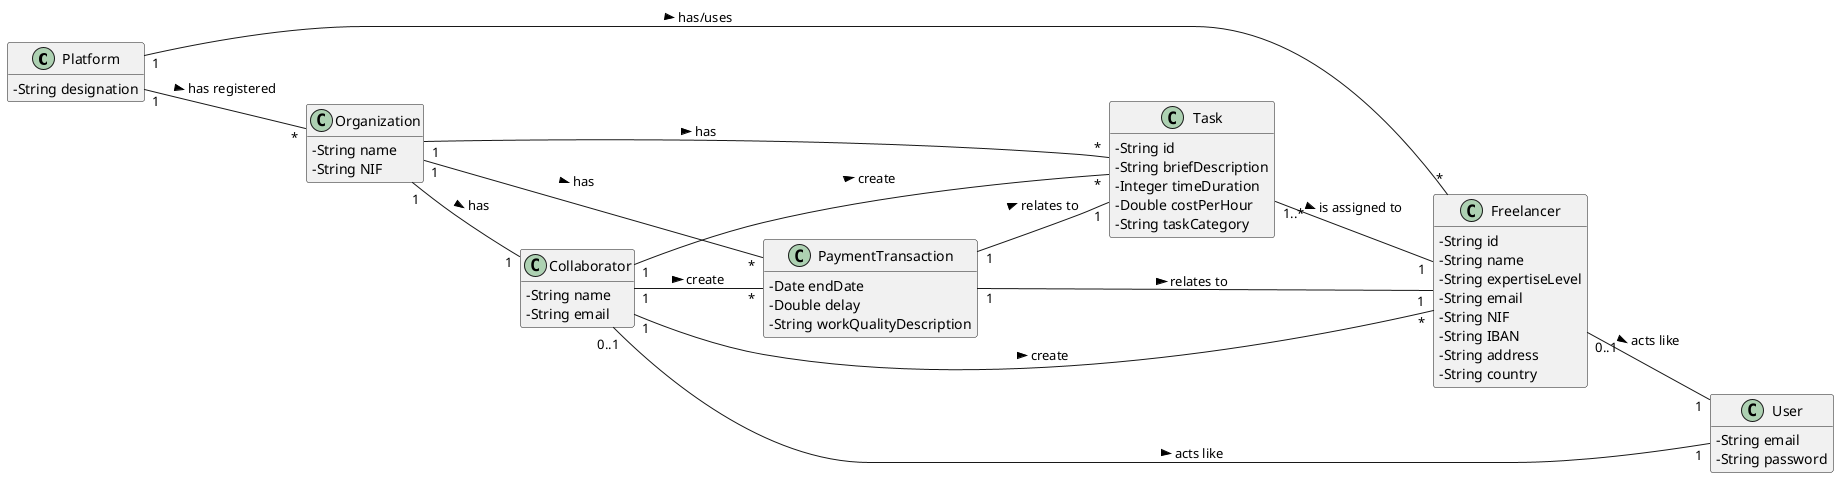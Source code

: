 @startuml
skinparam classAttributeIconSize 0
hide methods
left to right direction

class Platform {
  -String designation
}

class Organization {
  -String name
  -String NIF
}

class Collaborator {
  -String name
  -String email
}


class User {
  -String email
  -String password
}

class Freelancer {
  -String id
  -String name
  -String expertiseLevel
  -String email
  -String NIF
  -String IBAN
  -String address
  -String country
  }

class Task {
 -String id
 -String briefDescription
 -Integer timeDuration
 -Double costPerHour
 -String taskCategory
}

class PaymentTransaction{
  -Date endDate
  -Double delay
  -String workQualityDescription
}

Platform "1" -- "*" Organization : has registered >
Platform "1" -- "*" Freelancer : has/uses >
Organization "1" -- "1" Collaborator: has >
Organization "1" -- "*" Task: has >
Organization "1" -- "*" PaymentTransaction: has >
Collaborator "0..1" -- "1" User: acts like >
Freelancer "0..1" -- "1" User: acts like >
Collaborator "1" -- "*" Freelancer: create >
Collaborator "1" -- "*" Task: create >
Collaborator "1" -- "*" PaymentTransaction: create >
PaymentTransaction "1" -- "1" Freelancer: relates to >
PaymentTransaction "1" -- "1" Task: relates to >
Task "1..*" -- "1" Freelancer: is assigned to >

@enduml